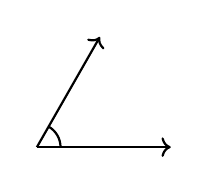 \begin{tikzpicture}
\node(m) at (0,0) {};
\node(r) at (1.7,0) {};
\node(up) at (0.8,1.4) {};

\draw[->,thick]  (m.center) -- (up.center);
\draw[->, thick]  (m.center) -- (r.center);
\draw[thick] (0.3,0) arc (0:60:0.3);
\end{tikzpicture}